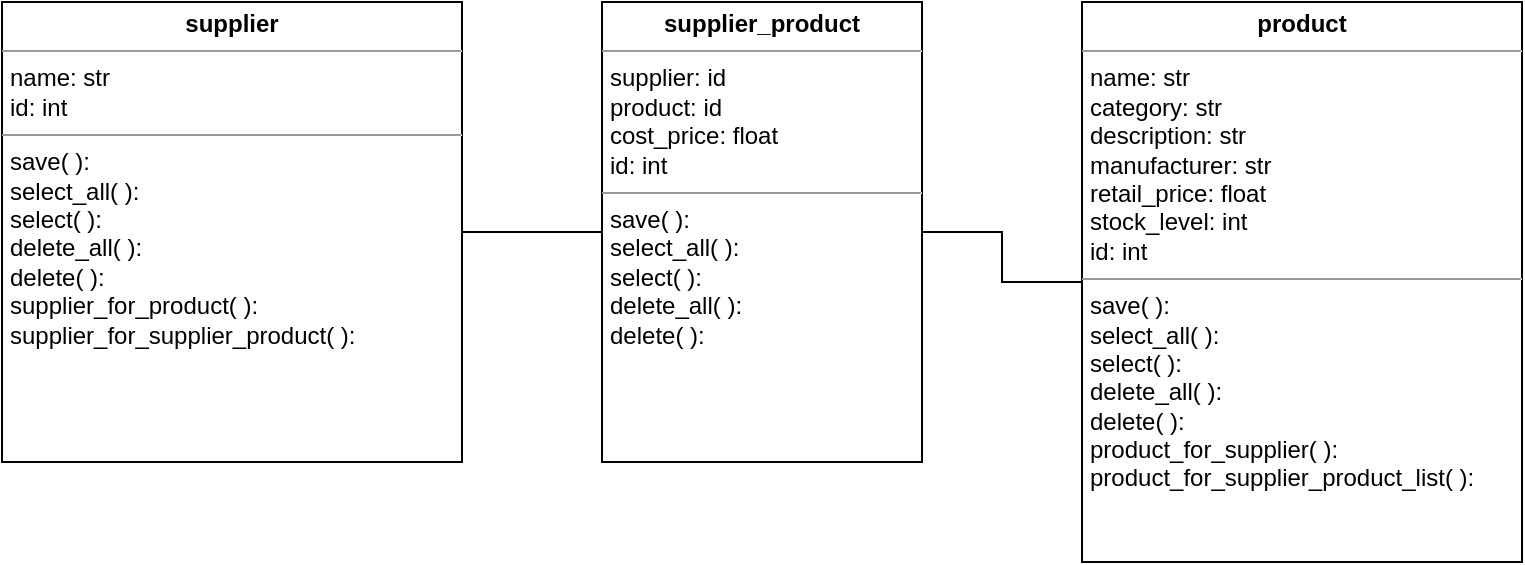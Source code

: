 <mxfile version="20.6.2" type="device"><diagram id="C5RBs43oDa-KdzZeNtuy" name="Page-1"><mxGraphModel dx="1426" dy="877" grid="1" gridSize="10" guides="1" tooltips="1" connect="1" arrows="1" fold="1" page="1" pageScale="1" pageWidth="827" pageHeight="1169" math="0" shadow="0"><root><mxCell id="WIyWlLk6GJQsqaUBKTNV-0"/><mxCell id="WIyWlLk6GJQsqaUBKTNV-1" parent="WIyWlLk6GJQsqaUBKTNV-0"/><mxCell id="4KIrE-GajS3idm1YEhuP-4" value="&lt;p style=&quot;margin:0px;margin-top:4px;text-align:center;&quot;&gt;&lt;b&gt;product&lt;/b&gt;&lt;/p&gt;&lt;hr size=&quot;1&quot;&gt;&lt;p style=&quot;margin:0px;margin-left:4px;&quot;&gt;name: str&lt;br&gt;category: str&lt;br&gt;description: str&lt;br&gt;manufacturer: str&lt;br&gt;&lt;/p&gt;&lt;p style=&quot;margin:0px;margin-left:4px;&quot;&gt;retail_price: float&lt;br&gt;stock_level: int&lt;/p&gt;&lt;p style=&quot;margin:0px;margin-left:4px;&quot;&gt;id: int&lt;/p&gt;&lt;hr size=&quot;1&quot;&gt;&lt;p style=&quot;margin:0px;margin-left:4px;&quot;&gt;save( ):&lt;/p&gt;&lt;p style=&quot;margin:0px;margin-left:4px;&quot;&gt;select_all( ):&lt;/p&gt;&lt;p style=&quot;margin:0px;margin-left:4px;&quot;&gt;select( ):&lt;/p&gt;&lt;p style=&quot;margin:0px;margin-left:4px;&quot;&gt;delete_all( ):&lt;/p&gt;&lt;p style=&quot;margin:0px;margin-left:4px;&quot;&gt;delete( ):&lt;/p&gt;&lt;p style=&quot;margin:0px;margin-left:4px;&quot;&gt;product_for_supplier( ):&lt;/p&gt;&lt;p style=&quot;margin:0px;margin-left:4px;&quot;&gt;product_for_supplier_product_list( ):&lt;/p&gt;" style="verticalAlign=top;align=left;overflow=fill;fontSize=12;fontFamily=Helvetica;html=1;" parent="WIyWlLk6GJQsqaUBKTNV-1" vertex="1"><mxGeometry x="560" y="200" width="220" height="280" as="geometry"/></mxCell><mxCell id="4KIrE-GajS3idm1YEhuP-6" value="&lt;p style=&quot;margin:0px;margin-top:4px;text-align:center;&quot;&gt;&lt;b&gt;supplier&lt;/b&gt;&lt;/p&gt;&lt;hr size=&quot;1&quot;&gt;&lt;p style=&quot;margin:0px;margin-left:4px;&quot;&gt;name: str&lt;br&gt;id: int&lt;/p&gt;&lt;hr size=&quot;1&quot;&gt;&lt;p style=&quot;margin: 0px 0px 0px 4px;&quot;&gt;save( ):&lt;/p&gt;&lt;p style=&quot;margin: 0px 0px 0px 4px;&quot;&gt;select_all( ):&lt;/p&gt;&lt;p style=&quot;margin: 0px 0px 0px 4px;&quot;&gt;select( ):&lt;/p&gt;&lt;p style=&quot;margin: 0px 0px 0px 4px;&quot;&gt;delete_all( ):&lt;/p&gt;&lt;p style=&quot;margin: 0px 0px 0px 4px;&quot;&gt;delete( ):&lt;/p&gt;&lt;p style=&quot;margin: 0px 0px 0px 4px;&quot;&gt;supplier_for_product( ):&lt;/p&gt;&lt;p style=&quot;margin: 0px 0px 0px 4px;&quot;&gt;supplier_for_supplier_product( ):&lt;/p&gt;" style="verticalAlign=top;align=left;overflow=fill;fontSize=12;fontFamily=Helvetica;html=1;" parent="WIyWlLk6GJQsqaUBKTNV-1" vertex="1"><mxGeometry x="20" y="200" width="230" height="230" as="geometry"/></mxCell><mxCell id="JGMzvJehGeJhn7dPk9LY-1" value="" style="edgeStyle=orthogonalEdgeStyle;rounded=0;orthogonalLoop=1;jettySize=auto;html=1;endArrow=none;endFill=0;" parent="WIyWlLk6GJQsqaUBKTNV-1" source="JGMzvJehGeJhn7dPk9LY-0" target="4KIrE-GajS3idm1YEhuP-4" edge="1"><mxGeometry relative="1" as="geometry"/></mxCell><mxCell id="JGMzvJehGeJhn7dPk9LY-2" value="" style="edgeStyle=orthogonalEdgeStyle;rounded=0;orthogonalLoop=1;jettySize=auto;html=1;endArrow=none;endFill=0;" parent="WIyWlLk6GJQsqaUBKTNV-1" source="JGMzvJehGeJhn7dPk9LY-0" target="4KIrE-GajS3idm1YEhuP-6" edge="1"><mxGeometry relative="1" as="geometry"/></mxCell><mxCell id="JGMzvJehGeJhn7dPk9LY-0" value="&lt;p style=&quot;margin:0px;margin-top:4px;text-align:center;&quot;&gt;&lt;b&gt;supplier_product&lt;/b&gt;&lt;/p&gt;&lt;hr size=&quot;1&quot;&gt;&lt;p style=&quot;margin:0px;margin-left:4px;&quot;&gt;&lt;span style=&quot;background-color: initial;&quot;&gt;supplier: id&lt;/span&gt;&lt;/p&gt;&lt;p style=&quot;margin:0px;margin-left:4px;&quot;&gt;product: id&lt;/p&gt;&lt;p style=&quot;margin:0px;margin-left:4px;&quot;&gt;cost_price: float&lt;br&gt;id: int&lt;/p&gt;&lt;hr size=&quot;1&quot;&gt;&lt;p style=&quot;margin: 0px 0px 0px 4px;&quot;&gt;save( ):&lt;/p&gt;&lt;p style=&quot;margin: 0px 0px 0px 4px;&quot;&gt;select_all( ):&lt;/p&gt;&lt;p style=&quot;margin: 0px 0px 0px 4px;&quot;&gt;select( ):&lt;/p&gt;&lt;p style=&quot;margin: 0px 0px 0px 4px;&quot;&gt;delete_all( ):&lt;/p&gt;&lt;p style=&quot;margin: 0px 0px 0px 4px;&quot;&gt;delete( ):&lt;/p&gt;" style="verticalAlign=top;align=left;overflow=fill;fontSize=12;fontFamily=Helvetica;html=1;" parent="WIyWlLk6GJQsqaUBKTNV-1" vertex="1"><mxGeometry x="320" y="200" width="160" height="230" as="geometry"/></mxCell></root></mxGraphModel></diagram></mxfile>